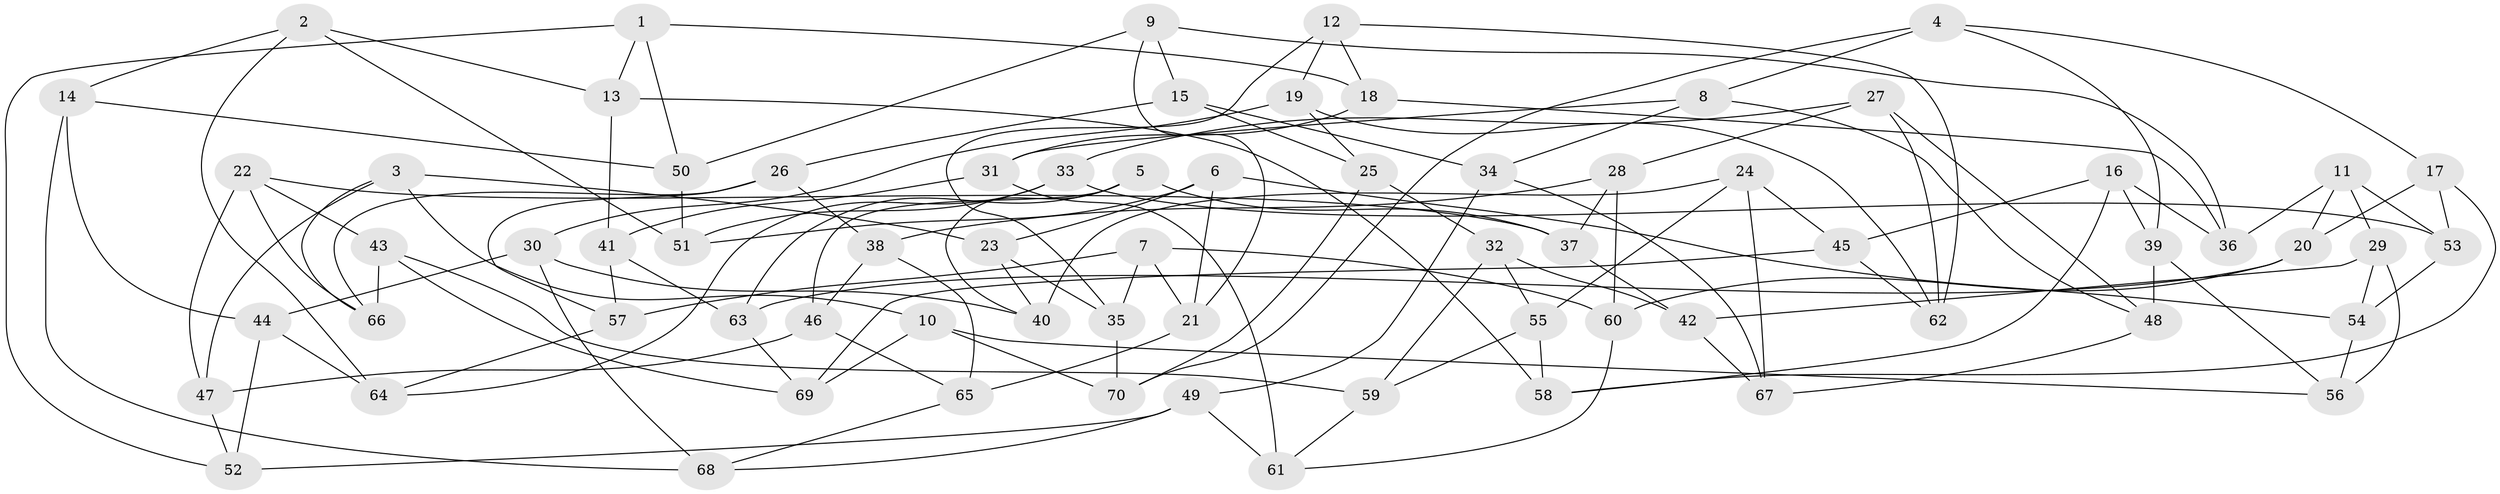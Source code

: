 // coarse degree distribution, {6: 0.7894736842105263, 4: 0.15789473684210525, 5: 0.05263157894736842}
// Generated by graph-tools (version 1.1) at 2025/52/02/27/25 19:52:27]
// undirected, 70 vertices, 140 edges
graph export_dot {
graph [start="1"]
  node [color=gray90,style=filled];
  1;
  2;
  3;
  4;
  5;
  6;
  7;
  8;
  9;
  10;
  11;
  12;
  13;
  14;
  15;
  16;
  17;
  18;
  19;
  20;
  21;
  22;
  23;
  24;
  25;
  26;
  27;
  28;
  29;
  30;
  31;
  32;
  33;
  34;
  35;
  36;
  37;
  38;
  39;
  40;
  41;
  42;
  43;
  44;
  45;
  46;
  47;
  48;
  49;
  50;
  51;
  52;
  53;
  54;
  55;
  56;
  57;
  58;
  59;
  60;
  61;
  62;
  63;
  64;
  65;
  66;
  67;
  68;
  69;
  70;
  1 -- 52;
  1 -- 18;
  1 -- 50;
  1 -- 13;
  2 -- 14;
  2 -- 64;
  2 -- 13;
  2 -- 51;
  3 -- 66;
  3 -- 47;
  3 -- 23;
  3 -- 10;
  4 -- 8;
  4 -- 39;
  4 -- 70;
  4 -- 17;
  5 -- 46;
  5 -- 37;
  5 -- 63;
  5 -- 40;
  6 -- 51;
  6 -- 21;
  6 -- 23;
  6 -- 54;
  7 -- 21;
  7 -- 57;
  7 -- 60;
  7 -- 35;
  8 -- 48;
  8 -- 34;
  8 -- 31;
  9 -- 15;
  9 -- 36;
  9 -- 50;
  9 -- 21;
  10 -- 69;
  10 -- 70;
  10 -- 56;
  11 -- 53;
  11 -- 29;
  11 -- 20;
  11 -- 36;
  12 -- 62;
  12 -- 18;
  12 -- 19;
  12 -- 35;
  13 -- 58;
  13 -- 41;
  14 -- 68;
  14 -- 44;
  14 -- 50;
  15 -- 34;
  15 -- 26;
  15 -- 25;
  16 -- 45;
  16 -- 36;
  16 -- 39;
  16 -- 58;
  17 -- 20;
  17 -- 53;
  17 -- 58;
  18 -- 31;
  18 -- 36;
  19 -- 25;
  19 -- 30;
  19 -- 62;
  20 -- 63;
  20 -- 60;
  21 -- 65;
  22 -- 47;
  22 -- 37;
  22 -- 43;
  22 -- 66;
  23 -- 35;
  23 -- 40;
  24 -- 40;
  24 -- 55;
  24 -- 45;
  24 -- 67;
  25 -- 32;
  25 -- 70;
  26 -- 66;
  26 -- 38;
  26 -- 57;
  27 -- 28;
  27 -- 62;
  27 -- 33;
  27 -- 48;
  28 -- 60;
  28 -- 37;
  28 -- 38;
  29 -- 42;
  29 -- 54;
  29 -- 56;
  30 -- 44;
  30 -- 68;
  30 -- 40;
  31 -- 41;
  31 -- 61;
  32 -- 42;
  32 -- 59;
  32 -- 55;
  33 -- 53;
  33 -- 51;
  33 -- 64;
  34 -- 49;
  34 -- 67;
  35 -- 70;
  37 -- 42;
  38 -- 65;
  38 -- 46;
  39 -- 56;
  39 -- 48;
  41 -- 63;
  41 -- 57;
  42 -- 67;
  43 -- 69;
  43 -- 59;
  43 -- 66;
  44 -- 52;
  44 -- 64;
  45 -- 62;
  45 -- 69;
  46 -- 47;
  46 -- 65;
  47 -- 52;
  48 -- 67;
  49 -- 61;
  49 -- 68;
  49 -- 52;
  50 -- 51;
  53 -- 54;
  54 -- 56;
  55 -- 59;
  55 -- 58;
  57 -- 64;
  59 -- 61;
  60 -- 61;
  63 -- 69;
  65 -- 68;
}
